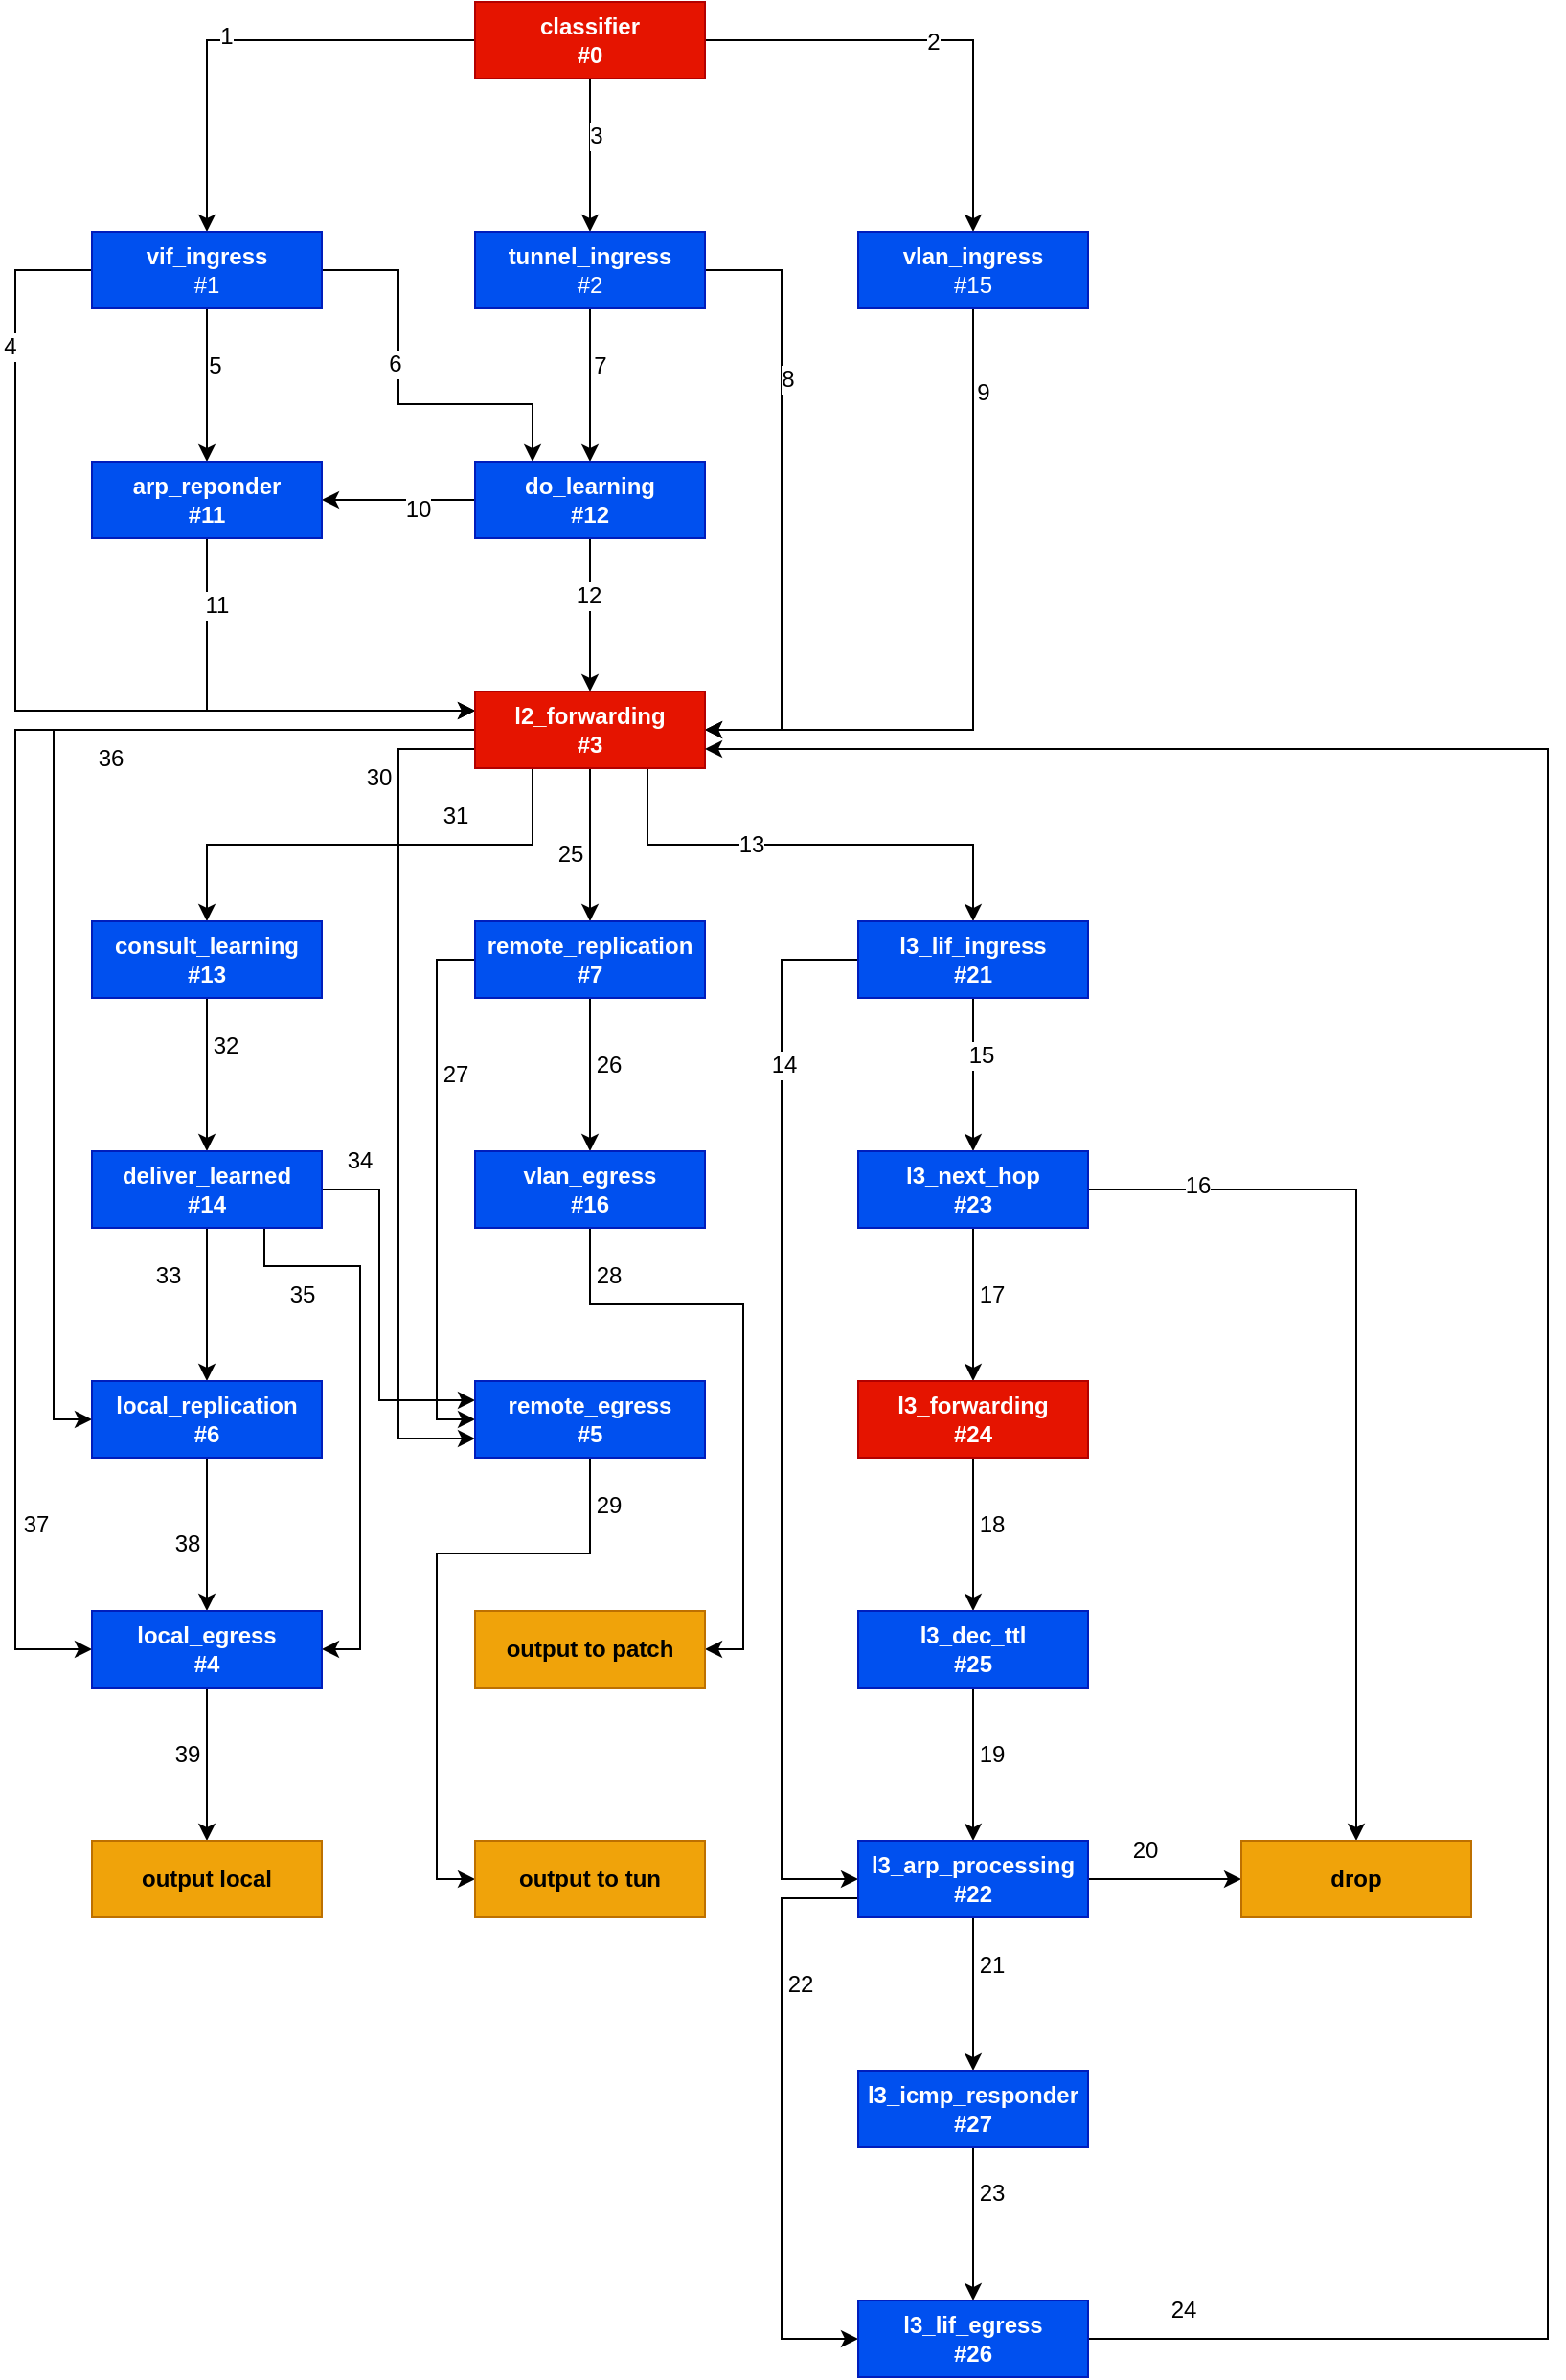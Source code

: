 <mxfile version="15.7.4" type="github">
  <diagram id="Ek5cl0H8uM_TNycQwnGm" name="Page-1">
    <mxGraphModel dx="2249" dy="706" grid="1" gridSize="10" guides="1" tooltips="1" connect="1" arrows="1" fold="1" page="1" pageScale="1" pageWidth="827" pageHeight="1169" math="0" shadow="0">
      <root>
        <mxCell id="0" />
        <mxCell id="1" parent="0" />
        <mxCell id="DLg2FtgOmZU_2NfKqEg3-8" style="edgeStyle=orthogonalEdgeStyle;rounded=0;orthogonalLoop=1;jettySize=auto;html=1;exitX=1;exitY=0.5;exitDx=0;exitDy=0;entryX=0.5;entryY=0;entryDx=0;entryDy=0;fontSize=12;strokeWidth=1;" parent="1" source="DLg2FtgOmZU_2NfKqEg3-1" target="DLg2FtgOmZU_2NfKqEg3-4" edge="1">
          <mxGeometry relative="1" as="geometry" />
        </mxCell>
        <mxCell id="DLg2FtgOmZU_2NfKqEg3-18" value="2" style="edgeLabel;html=1;align=center;verticalAlign=middle;resizable=0;points=[];fontSize=12;" parent="DLg2FtgOmZU_2NfKqEg3-8" vertex="1" connectable="0">
          <mxGeometry x="-0.013" y="-1" relative="1" as="geometry">
            <mxPoint as="offset" />
          </mxGeometry>
        </mxCell>
        <mxCell id="DLg2FtgOmZU_2NfKqEg3-9" style="edgeStyle=orthogonalEdgeStyle;rounded=0;orthogonalLoop=1;jettySize=auto;html=1;exitX=0.5;exitY=1;exitDx=0;exitDy=0;entryX=0.5;entryY=0;entryDx=0;entryDy=0;fontSize=12;strokeWidth=1;" parent="1" source="DLg2FtgOmZU_2NfKqEg3-1" target="DLg2FtgOmZU_2NfKqEg3-3" edge="1">
          <mxGeometry relative="1" as="geometry" />
        </mxCell>
        <mxCell id="DLg2FtgOmZU_2NfKqEg3-19" value="3" style="edgeLabel;html=1;align=center;verticalAlign=middle;resizable=0;points=[];fontSize=12;" parent="DLg2FtgOmZU_2NfKqEg3-9" vertex="1" connectable="0">
          <mxGeometry x="-0.25" y="3" relative="1" as="geometry">
            <mxPoint as="offset" />
          </mxGeometry>
        </mxCell>
        <mxCell id="DLg2FtgOmZU_2NfKqEg3-10" style="edgeStyle=orthogonalEdgeStyle;rounded=0;orthogonalLoop=1;jettySize=auto;html=1;exitX=0;exitY=0.5;exitDx=0;exitDy=0;entryX=0.5;entryY=0;entryDx=0;entryDy=0;fontSize=12;strokeWidth=1;" parent="1" source="DLg2FtgOmZU_2NfKqEg3-1" target="DLg2FtgOmZU_2NfKqEg3-2" edge="1">
          <mxGeometry relative="1" as="geometry" />
        </mxCell>
        <mxCell id="DLg2FtgOmZU_2NfKqEg3-17" value="1" style="edgeLabel;html=1;align=center;verticalAlign=middle;resizable=0;points=[];fontSize=12;" parent="DLg2FtgOmZU_2NfKqEg3-10" vertex="1" connectable="0">
          <mxGeometry x="0.087" y="-2" relative="1" as="geometry">
            <mxPoint as="offset" />
          </mxGeometry>
        </mxCell>
        <mxCell id="DLg2FtgOmZU_2NfKqEg3-1" value="&lt;font style=&quot;font-size: 12px&quot;&gt;&lt;b&gt;classifier&lt;br&gt;#0&lt;/b&gt;&lt;/font&gt;" style="rounded=0;whiteSpace=wrap;html=1;fillColor=#e51400;fontColor=#ffffff;strokeColor=#B20000;" parent="1" vertex="1">
          <mxGeometry x="40" y="40" width="120" height="40" as="geometry" />
        </mxCell>
        <mxCell id="DLg2FtgOmZU_2NfKqEg3-13" style="edgeStyle=orthogonalEdgeStyle;rounded=0;orthogonalLoop=1;jettySize=auto;html=1;exitX=0.5;exitY=1;exitDx=0;exitDy=0;fontSize=12;strokeWidth=1;" parent="1" source="DLg2FtgOmZU_2NfKqEg3-2" target="DLg2FtgOmZU_2NfKqEg3-6" edge="1">
          <mxGeometry relative="1" as="geometry" />
        </mxCell>
        <mxCell id="DLg2FtgOmZU_2NfKqEg3-52" value="5" style="edgeLabel;html=1;align=center;verticalAlign=middle;resizable=0;points=[];fontSize=12;" parent="DLg2FtgOmZU_2NfKqEg3-13" vertex="1" connectable="0">
          <mxGeometry x="-0.25" y="4" relative="1" as="geometry">
            <mxPoint as="offset" />
          </mxGeometry>
        </mxCell>
        <mxCell id="DLg2FtgOmZU_2NfKqEg3-16" style="edgeStyle=orthogonalEdgeStyle;rounded=0;orthogonalLoop=1;jettySize=auto;html=1;exitX=0;exitY=0.5;exitDx=0;exitDy=0;entryX=0;entryY=0.25;entryDx=0;entryDy=0;fontSize=12;strokeWidth=1;" parent="1" source="DLg2FtgOmZU_2NfKqEg3-2" target="DLg2FtgOmZU_2NfKqEg3-7" edge="1">
          <mxGeometry relative="1" as="geometry">
            <Array as="points">
              <mxPoint x="-200" y="180" />
              <mxPoint x="-200" y="410" />
            </Array>
          </mxGeometry>
        </mxCell>
        <mxCell id="DLg2FtgOmZU_2NfKqEg3-50" value="4" style="edgeLabel;html=1;align=center;verticalAlign=middle;resizable=0;points=[];fontSize=12;" parent="DLg2FtgOmZU_2NfKqEg3-16" vertex="1" connectable="0">
          <mxGeometry x="-0.688" y="-3" relative="1" as="geometry">
            <mxPoint as="offset" />
          </mxGeometry>
        </mxCell>
        <mxCell id="DLg2FtgOmZU_2NfKqEg3-24" style="edgeStyle=orthogonalEdgeStyle;rounded=0;orthogonalLoop=1;jettySize=auto;html=1;exitX=1;exitY=0.5;exitDx=0;exitDy=0;entryX=0.25;entryY=0;entryDx=0;entryDy=0;fontSize=12;strokeWidth=1;" parent="1" source="DLg2FtgOmZU_2NfKqEg3-2" target="DLg2FtgOmZU_2NfKqEg3-5" edge="1">
          <mxGeometry relative="1" as="geometry">
            <Array as="points">
              <mxPoint y="180" />
              <mxPoint y="250" />
              <mxPoint x="70" y="250" />
            </Array>
          </mxGeometry>
        </mxCell>
        <mxCell id="DLg2FtgOmZU_2NfKqEg3-51" value="6" style="edgeLabel;html=1;align=center;verticalAlign=middle;resizable=0;points=[];fontSize=12;" parent="DLg2FtgOmZU_2NfKqEg3-24" vertex="1" connectable="0">
          <mxGeometry x="-0.152" y="-2" relative="1" as="geometry">
            <mxPoint as="offset" />
          </mxGeometry>
        </mxCell>
        <mxCell id="DLg2FtgOmZU_2NfKqEg3-2" value="&lt;b&gt;vif_ingress&lt;br&gt;&lt;/b&gt;#1" style="rounded=0;whiteSpace=wrap;html=1;fillColor=#0050ef;fontColor=#ffffff;strokeColor=#001DBC;" parent="1" vertex="1">
          <mxGeometry x="-160" y="160" width="120" height="40" as="geometry" />
        </mxCell>
        <mxCell id="DLg2FtgOmZU_2NfKqEg3-11" style="edgeStyle=orthogonalEdgeStyle;rounded=0;orthogonalLoop=1;jettySize=auto;html=1;exitX=0.5;exitY=1;exitDx=0;exitDy=0;fontSize=12;strokeWidth=1;" parent="1" source="DLg2FtgOmZU_2NfKqEg3-3" target="DLg2FtgOmZU_2NfKqEg3-5" edge="1">
          <mxGeometry relative="1" as="geometry" />
        </mxCell>
        <mxCell id="DLg2FtgOmZU_2NfKqEg3-53" value="7" style="edgeLabel;html=1;align=center;verticalAlign=middle;resizable=0;points=[];fontSize=12;" parent="DLg2FtgOmZU_2NfKqEg3-11" vertex="1" connectable="0">
          <mxGeometry x="-0.25" y="5" relative="1" as="geometry">
            <mxPoint as="offset" />
          </mxGeometry>
        </mxCell>
        <mxCell id="DLg2FtgOmZU_2NfKqEg3-12" style="edgeStyle=orthogonalEdgeStyle;rounded=0;orthogonalLoop=1;jettySize=auto;html=1;exitX=1;exitY=0.5;exitDx=0;exitDy=0;entryX=1;entryY=0.5;entryDx=0;entryDy=0;fontSize=12;strokeWidth=1;" parent="1" source="DLg2FtgOmZU_2NfKqEg3-3" target="DLg2FtgOmZU_2NfKqEg3-7" edge="1">
          <mxGeometry relative="1" as="geometry">
            <Array as="points">
              <mxPoint x="200" y="180" />
              <mxPoint x="200" y="420" />
            </Array>
          </mxGeometry>
        </mxCell>
        <mxCell id="DLg2FtgOmZU_2NfKqEg3-54" value="8" style="edgeLabel;html=1;align=center;verticalAlign=middle;resizable=0;points=[];fontSize=12;" parent="DLg2FtgOmZU_2NfKqEg3-12" vertex="1" connectable="0">
          <mxGeometry x="-0.394" y="3" relative="1" as="geometry">
            <mxPoint as="offset" />
          </mxGeometry>
        </mxCell>
        <mxCell id="DLg2FtgOmZU_2NfKqEg3-3" value="&lt;b&gt;tunnel_ingress&lt;br&gt;&lt;/b&gt;#2" style="rounded=0;whiteSpace=wrap;html=1;fillColor=#0050ef;fontColor=#ffffff;strokeColor=#001DBC;" parent="1" vertex="1">
          <mxGeometry x="40" y="160" width="120" height="40" as="geometry" />
        </mxCell>
        <mxCell id="DLg2FtgOmZU_2NfKqEg3-21" style="edgeStyle=orthogonalEdgeStyle;rounded=0;orthogonalLoop=1;jettySize=auto;html=1;exitX=0.5;exitY=1;exitDx=0;exitDy=0;entryX=1;entryY=0.5;entryDx=0;entryDy=0;fontSize=12;strokeWidth=1;" parent="1" source="DLg2FtgOmZU_2NfKqEg3-4" target="DLg2FtgOmZU_2NfKqEg3-7" edge="1">
          <mxGeometry relative="1" as="geometry" />
        </mxCell>
        <mxCell id="DLg2FtgOmZU_2NfKqEg3-55" value="9" style="edgeLabel;html=1;align=center;verticalAlign=middle;resizable=0;points=[];fontSize=12;" parent="DLg2FtgOmZU_2NfKqEg3-21" vertex="1" connectable="0">
          <mxGeometry x="-0.756" y="5" relative="1" as="geometry">
            <mxPoint as="offset" />
          </mxGeometry>
        </mxCell>
        <mxCell id="DLg2FtgOmZU_2NfKqEg3-4" value="&lt;b&gt;vlan_ingress&lt;br&gt;&lt;/b&gt;#15" style="rounded=0;whiteSpace=wrap;html=1;fillColor=#0050ef;fontColor=#ffffff;strokeColor=#001DBC;" parent="1" vertex="1">
          <mxGeometry x="240" y="160" width="120" height="40" as="geometry" />
        </mxCell>
        <mxCell id="DLg2FtgOmZU_2NfKqEg3-22" style="edgeStyle=orthogonalEdgeStyle;rounded=0;orthogonalLoop=1;jettySize=auto;html=1;exitX=0.5;exitY=1;exitDx=0;exitDy=0;fontSize=12;strokeWidth=1;" parent="1" source="DLg2FtgOmZU_2NfKqEg3-5" target="DLg2FtgOmZU_2NfKqEg3-7" edge="1">
          <mxGeometry relative="1" as="geometry" />
        </mxCell>
        <mxCell id="DLg2FtgOmZU_2NfKqEg3-58" value="12" style="edgeLabel;html=1;align=center;verticalAlign=middle;resizable=0;points=[];fontSize=12;" parent="DLg2FtgOmZU_2NfKqEg3-22" vertex="1" connectable="0">
          <mxGeometry x="-0.25" y="-1" relative="1" as="geometry">
            <mxPoint as="offset" />
          </mxGeometry>
        </mxCell>
        <mxCell id="DLg2FtgOmZU_2NfKqEg3-25" style="edgeStyle=orthogonalEdgeStyle;rounded=0;orthogonalLoop=1;jettySize=auto;html=1;exitX=0;exitY=0.5;exitDx=0;exitDy=0;entryX=1;entryY=0.5;entryDx=0;entryDy=0;fontSize=12;strokeWidth=1;" parent="1" source="DLg2FtgOmZU_2NfKqEg3-5" target="DLg2FtgOmZU_2NfKqEg3-6" edge="1">
          <mxGeometry relative="1" as="geometry" />
        </mxCell>
        <mxCell id="DLg2FtgOmZU_2NfKqEg3-56" value="10" style="edgeLabel;html=1;align=center;verticalAlign=middle;resizable=0;points=[];fontSize=12;" parent="DLg2FtgOmZU_2NfKqEg3-25" vertex="1" connectable="0">
          <mxGeometry x="-0.25" y="5" relative="1" as="geometry">
            <mxPoint as="offset" />
          </mxGeometry>
        </mxCell>
        <mxCell id="DLg2FtgOmZU_2NfKqEg3-5" value="&lt;b&gt;do_learning&lt;br&gt;#12&lt;br&gt;&lt;/b&gt;" style="rounded=0;whiteSpace=wrap;html=1;fillColor=#0050ef;fontColor=#ffffff;strokeColor=#001DBC;" parent="1" vertex="1">
          <mxGeometry x="40" y="280" width="120" height="40" as="geometry" />
        </mxCell>
        <mxCell id="DLg2FtgOmZU_2NfKqEg3-23" style="edgeStyle=orthogonalEdgeStyle;rounded=0;orthogonalLoop=1;jettySize=auto;html=1;exitX=0.5;exitY=1;exitDx=0;exitDy=0;entryX=0;entryY=0.25;entryDx=0;entryDy=0;fontSize=12;strokeWidth=1;" parent="1" source="DLg2FtgOmZU_2NfKqEg3-6" target="DLg2FtgOmZU_2NfKqEg3-7" edge="1">
          <mxGeometry relative="1" as="geometry" />
        </mxCell>
        <mxCell id="DLg2FtgOmZU_2NfKqEg3-57" value="11" style="edgeLabel;html=1;align=center;verticalAlign=middle;resizable=0;points=[];fontSize=12;" parent="DLg2FtgOmZU_2NfKqEg3-23" vertex="1" connectable="0">
          <mxGeometry x="-0.7" y="5" relative="1" as="geometry">
            <mxPoint as="offset" />
          </mxGeometry>
        </mxCell>
        <mxCell id="DLg2FtgOmZU_2NfKqEg3-6" value="&lt;b&gt;arp_reponder&lt;br&gt;#11&lt;br&gt;&lt;/b&gt;" style="rounded=0;whiteSpace=wrap;html=1;fillColor=#0050ef;fontColor=#ffffff;strokeColor=#001DBC;" parent="1" vertex="1">
          <mxGeometry x="-160" y="280" width="120" height="40" as="geometry" />
        </mxCell>
        <mxCell id="DLg2FtgOmZU_2NfKqEg3-32" style="edgeStyle=orthogonalEdgeStyle;rounded=0;orthogonalLoop=1;jettySize=auto;html=1;exitX=0.75;exitY=1;exitDx=0;exitDy=0;entryX=0.5;entryY=0;entryDx=0;entryDy=0;fontSize=12;strokeWidth=1;" parent="1" source="DLg2FtgOmZU_2NfKqEg3-7" target="DLg2FtgOmZU_2NfKqEg3-26" edge="1">
          <mxGeometry relative="1" as="geometry" />
        </mxCell>
        <mxCell id="DLg2FtgOmZU_2NfKqEg3-59" value="13" style="edgeLabel;html=1;align=center;verticalAlign=middle;resizable=0;points=[];fontSize=12;" parent="DLg2FtgOmZU_2NfKqEg3-32" vertex="1" connectable="0">
          <mxGeometry x="-0.25" relative="1" as="geometry">
            <mxPoint as="offset" />
          </mxGeometry>
        </mxCell>
        <mxCell id="DLg2FtgOmZU_2NfKqEg3-84" style="edgeStyle=orthogonalEdgeStyle;rounded=0;orthogonalLoop=1;jettySize=auto;html=1;exitX=0.5;exitY=1;exitDx=0;exitDy=0;entryX=0.5;entryY=0;entryDx=0;entryDy=0;fontSize=12;strokeWidth=1;" parent="1" source="DLg2FtgOmZU_2NfKqEg3-7" target="DLg2FtgOmZU_2NfKqEg3-74" edge="1">
          <mxGeometry relative="1" as="geometry" />
        </mxCell>
        <mxCell id="DLg2FtgOmZU_2NfKqEg3-92" style="edgeStyle=orthogonalEdgeStyle;rounded=0;orthogonalLoop=1;jettySize=auto;html=1;exitX=0;exitY=0.75;exitDx=0;exitDy=0;entryX=0;entryY=0.75;entryDx=0;entryDy=0;fontSize=12;strokeWidth=1;" parent="1" source="DLg2FtgOmZU_2NfKqEg3-7" target="DLg2FtgOmZU_2NfKqEg3-81" edge="1">
          <mxGeometry relative="1" as="geometry">
            <Array as="points">
              <mxPoint y="430" />
              <mxPoint y="790" />
            </Array>
          </mxGeometry>
        </mxCell>
        <mxCell id="DLg2FtgOmZU_2NfKqEg3-93" style="edgeStyle=orthogonalEdgeStyle;rounded=0;orthogonalLoop=1;jettySize=auto;html=1;exitX=0.25;exitY=1;exitDx=0;exitDy=0;entryX=0.5;entryY=0;entryDx=0;entryDy=0;fontSize=12;strokeWidth=1;" parent="1" source="DLg2FtgOmZU_2NfKqEg3-7" target="DLg2FtgOmZU_2NfKqEg3-75" edge="1">
          <mxGeometry relative="1" as="geometry" />
        </mxCell>
        <mxCell id="DLg2FtgOmZU_2NfKqEg3-109" style="edgeStyle=orthogonalEdgeStyle;rounded=0;orthogonalLoop=1;jettySize=auto;html=1;exitX=0;exitY=0.5;exitDx=0;exitDy=0;entryX=0;entryY=0.5;entryDx=0;entryDy=0;fontSize=12;strokeWidth=1;" parent="1" source="DLg2FtgOmZU_2NfKqEg3-7" target="DLg2FtgOmZU_2NfKqEg3-79" edge="1">
          <mxGeometry relative="1" as="geometry" />
        </mxCell>
        <mxCell id="DLg2FtgOmZU_2NfKqEg3-113" style="edgeStyle=orthogonalEdgeStyle;rounded=0;orthogonalLoop=1;jettySize=auto;html=1;exitX=0;exitY=0.5;exitDx=0;exitDy=0;entryX=0;entryY=0.5;entryDx=0;entryDy=0;fontSize=12;strokeWidth=1;" parent="1" source="DLg2FtgOmZU_2NfKqEg3-7" target="DLg2FtgOmZU_2NfKqEg3-80" edge="1">
          <mxGeometry relative="1" as="geometry">
            <Array as="points">
              <mxPoint x="-200" y="420" />
              <mxPoint x="-200" y="900" />
            </Array>
          </mxGeometry>
        </mxCell>
        <mxCell id="DLg2FtgOmZU_2NfKqEg3-7" value="&lt;b&gt;l2_forwarding&lt;br&gt;#3&lt;br&gt;&lt;/b&gt;" style="rounded=0;whiteSpace=wrap;html=1;fillColor=#e51400;fontColor=#ffffff;strokeColor=#B20000;" parent="1" vertex="1">
          <mxGeometry x="40" y="400" width="120" height="40" as="geometry" />
        </mxCell>
        <mxCell id="DLg2FtgOmZU_2NfKqEg3-34" style="edgeStyle=orthogonalEdgeStyle;rounded=0;orthogonalLoop=1;jettySize=auto;html=1;exitX=0.5;exitY=1;exitDx=0;exitDy=0;fontSize=12;strokeWidth=1;" parent="1" source="DLg2FtgOmZU_2NfKqEg3-26" target="DLg2FtgOmZU_2NfKqEg3-27" edge="1">
          <mxGeometry relative="1" as="geometry" />
        </mxCell>
        <mxCell id="DLg2FtgOmZU_2NfKqEg3-62" value="15" style="edgeLabel;html=1;align=center;verticalAlign=middle;resizable=0;points=[];fontSize=12;" parent="DLg2FtgOmZU_2NfKqEg3-34" vertex="1" connectable="0">
          <mxGeometry x="-0.25" y="4" relative="1" as="geometry">
            <mxPoint as="offset" />
          </mxGeometry>
        </mxCell>
        <mxCell id="DLg2FtgOmZU_2NfKqEg3-45" style="edgeStyle=orthogonalEdgeStyle;rounded=0;orthogonalLoop=1;jettySize=auto;html=1;exitX=0;exitY=0.5;exitDx=0;exitDy=0;entryX=0;entryY=0.5;entryDx=0;entryDy=0;fontSize=12;strokeWidth=1;" parent="1" source="DLg2FtgOmZU_2NfKqEg3-26" target="DLg2FtgOmZU_2NfKqEg3-30" edge="1">
          <mxGeometry relative="1" as="geometry">
            <Array as="points">
              <mxPoint x="200" y="540" />
              <mxPoint x="200" y="1020" />
            </Array>
          </mxGeometry>
        </mxCell>
        <mxCell id="DLg2FtgOmZU_2NfKqEg3-60" value="14" style="edgeLabel;html=1;align=center;verticalAlign=middle;resizable=0;points=[];fontSize=12;" parent="DLg2FtgOmZU_2NfKqEg3-45" vertex="1" connectable="0">
          <mxGeometry x="-0.661" y="1" relative="1" as="geometry">
            <mxPoint as="offset" />
          </mxGeometry>
        </mxCell>
        <mxCell id="DLg2FtgOmZU_2NfKqEg3-26" value="&lt;b&gt;l3_lif_ingress&lt;br&gt;#21&lt;br&gt;&lt;/b&gt;" style="rounded=0;whiteSpace=wrap;html=1;fillColor=#0050ef;fontColor=#ffffff;strokeColor=#001DBC;" parent="1" vertex="1">
          <mxGeometry x="240" y="520" width="120" height="40" as="geometry" />
        </mxCell>
        <mxCell id="DLg2FtgOmZU_2NfKqEg3-47" style="edgeStyle=orthogonalEdgeStyle;rounded=0;orthogonalLoop=1;jettySize=auto;html=1;exitX=1;exitY=0.5;exitDx=0;exitDy=0;fontSize=12;strokeWidth=1;" parent="1" source="DLg2FtgOmZU_2NfKqEg3-27" target="DLg2FtgOmZU_2NfKqEg3-46" edge="1">
          <mxGeometry relative="1" as="geometry" />
        </mxCell>
        <mxCell id="DLg2FtgOmZU_2NfKqEg3-61" value="16" style="edgeLabel;html=1;align=center;verticalAlign=middle;resizable=0;points=[];fontSize=12;" parent="DLg2FtgOmZU_2NfKqEg3-47" vertex="1" connectable="0">
          <mxGeometry x="-0.762" y="2" relative="1" as="geometry">
            <mxPoint as="offset" />
          </mxGeometry>
        </mxCell>
        <mxCell id="DLg2FtgOmZU_2NfKqEg3-65" style="edgeStyle=orthogonalEdgeStyle;rounded=0;orthogonalLoop=1;jettySize=auto;html=1;exitX=0.5;exitY=1;exitDx=0;exitDy=0;fontSize=12;strokeWidth=1;" parent="1" source="DLg2FtgOmZU_2NfKqEg3-27" target="DLg2FtgOmZU_2NfKqEg3-28" edge="1">
          <mxGeometry relative="1" as="geometry" />
        </mxCell>
        <mxCell id="DLg2FtgOmZU_2NfKqEg3-27" value="&lt;b&gt;l3_next_hop&lt;br&gt;#23&lt;br&gt;&lt;/b&gt;" style="rounded=0;whiteSpace=wrap;html=1;fillColor=#0050ef;fontColor=#ffffff;strokeColor=#001DBC;" parent="1" vertex="1">
          <mxGeometry x="240" y="640" width="120" height="40" as="geometry" />
        </mxCell>
        <mxCell id="DLg2FtgOmZU_2NfKqEg3-36" style="edgeStyle=orthogonalEdgeStyle;rounded=0;orthogonalLoop=1;jettySize=auto;html=1;exitX=0.5;exitY=1;exitDx=0;exitDy=0;fontSize=12;strokeWidth=1;" parent="1" source="DLg2FtgOmZU_2NfKqEg3-28" target="DLg2FtgOmZU_2NfKqEg3-29" edge="1">
          <mxGeometry relative="1" as="geometry" />
        </mxCell>
        <mxCell id="DLg2FtgOmZU_2NfKqEg3-28" value="&lt;b&gt;l3_forwarding&lt;br&gt;#24&lt;br&gt;&lt;/b&gt;" style="rounded=0;whiteSpace=wrap;html=1;fillColor=#e51400;fontColor=#ffffff;strokeColor=#B20000;" parent="1" vertex="1">
          <mxGeometry x="240" y="760" width="120" height="40" as="geometry" />
        </mxCell>
        <mxCell id="DLg2FtgOmZU_2NfKqEg3-37" style="edgeStyle=orthogonalEdgeStyle;rounded=0;orthogonalLoop=1;jettySize=auto;html=1;exitX=0.5;exitY=1;exitDx=0;exitDy=0;fontSize=12;strokeWidth=1;" parent="1" source="DLg2FtgOmZU_2NfKqEg3-29" target="DLg2FtgOmZU_2NfKqEg3-30" edge="1">
          <mxGeometry relative="1" as="geometry" />
        </mxCell>
        <mxCell id="DLg2FtgOmZU_2NfKqEg3-29" value="&lt;b&gt;l3_dec_ttl&lt;br&gt;#25&lt;br&gt;&lt;/b&gt;" style="rounded=0;whiteSpace=wrap;html=1;fillColor=#0050ef;fontColor=#ffffff;strokeColor=#001DBC;" parent="1" vertex="1">
          <mxGeometry x="240" y="880" width="120" height="40" as="geometry" />
        </mxCell>
        <mxCell id="DLg2FtgOmZU_2NfKqEg3-38" style="edgeStyle=orthogonalEdgeStyle;rounded=0;orthogonalLoop=1;jettySize=auto;html=1;exitX=0.5;exitY=1;exitDx=0;exitDy=0;entryX=0.5;entryY=0;entryDx=0;entryDy=0;fontSize=12;strokeWidth=1;" parent="1" source="DLg2FtgOmZU_2NfKqEg3-30" target="DLg2FtgOmZU_2NfKqEg3-31" edge="1">
          <mxGeometry relative="1" as="geometry" />
        </mxCell>
        <mxCell id="DLg2FtgOmZU_2NfKqEg3-43" style="edgeStyle=orthogonalEdgeStyle;rounded=0;orthogonalLoop=1;jettySize=auto;html=1;exitX=0;exitY=0.75;exitDx=0;exitDy=0;entryX=0;entryY=0.5;entryDx=0;entryDy=0;fontSize=12;strokeWidth=1;" parent="1" source="DLg2FtgOmZU_2NfKqEg3-30" target="DLg2FtgOmZU_2NfKqEg3-40" edge="1">
          <mxGeometry relative="1" as="geometry">
            <Array as="points">
              <mxPoint x="200" y="1030" />
              <mxPoint x="200" y="1260" />
            </Array>
          </mxGeometry>
        </mxCell>
        <mxCell id="DLg2FtgOmZU_2NfKqEg3-48" style="edgeStyle=orthogonalEdgeStyle;rounded=0;orthogonalLoop=1;jettySize=auto;html=1;exitX=1;exitY=0.5;exitDx=0;exitDy=0;fontSize=12;strokeWidth=1;" parent="1" source="DLg2FtgOmZU_2NfKqEg3-30" target="DLg2FtgOmZU_2NfKqEg3-46" edge="1">
          <mxGeometry relative="1" as="geometry" />
        </mxCell>
        <mxCell id="DLg2FtgOmZU_2NfKqEg3-30" value="&lt;b&gt;l3_arp_processing&lt;br&gt;#22&lt;br&gt;&lt;/b&gt;" style="rounded=0;whiteSpace=wrap;html=1;fillColor=#0050ef;fontColor=#ffffff;strokeColor=#001DBC;" parent="1" vertex="1">
          <mxGeometry x="240" y="1000" width="120" height="40" as="geometry" />
        </mxCell>
        <mxCell id="DLg2FtgOmZU_2NfKqEg3-41" style="edgeStyle=orthogonalEdgeStyle;rounded=0;orthogonalLoop=1;jettySize=auto;html=1;exitX=0.5;exitY=1;exitDx=0;exitDy=0;fontSize=12;strokeWidth=1;" parent="1" source="DLg2FtgOmZU_2NfKqEg3-31" target="DLg2FtgOmZU_2NfKqEg3-40" edge="1">
          <mxGeometry relative="1" as="geometry" />
        </mxCell>
        <mxCell id="DLg2FtgOmZU_2NfKqEg3-31" value="&lt;b&gt;l3_icmp_responder&lt;br&gt;#27&lt;br&gt;&lt;/b&gt;" style="rounded=0;whiteSpace=wrap;html=1;fillColor=#0050ef;fontColor=#ffffff;strokeColor=#001DBC;" parent="1" vertex="1">
          <mxGeometry x="240" y="1120" width="120" height="40" as="geometry" />
        </mxCell>
        <mxCell id="DLg2FtgOmZU_2NfKqEg3-49" style="edgeStyle=orthogonalEdgeStyle;rounded=0;orthogonalLoop=1;jettySize=auto;html=1;exitX=1;exitY=0.5;exitDx=0;exitDy=0;entryX=1;entryY=0.75;entryDx=0;entryDy=0;fontSize=12;strokeWidth=1;" parent="1" source="DLg2FtgOmZU_2NfKqEg3-40" target="DLg2FtgOmZU_2NfKqEg3-7" edge="1">
          <mxGeometry relative="1" as="geometry">
            <Array as="points">
              <mxPoint x="600" y="1260" />
              <mxPoint x="600" y="430" />
            </Array>
          </mxGeometry>
        </mxCell>
        <mxCell id="DLg2FtgOmZU_2NfKqEg3-40" value="&lt;b&gt;l3_lif_egress&lt;br&gt;#26&lt;br&gt;&lt;/b&gt;" style="rounded=0;whiteSpace=wrap;html=1;fillColor=#0050ef;fontColor=#ffffff;strokeColor=#001DBC;" parent="1" vertex="1">
          <mxGeometry x="240" y="1240" width="120" height="40" as="geometry" />
        </mxCell>
        <mxCell id="DLg2FtgOmZU_2NfKqEg3-46" value="&lt;b&gt;drop&lt;br&gt;&lt;/b&gt;" style="rounded=0;whiteSpace=wrap;html=1;fillColor=#f0a30a;fontColor=#000000;strokeColor=#BD7000;" parent="1" vertex="1">
          <mxGeometry x="440" y="1000" width="120" height="40" as="geometry" />
        </mxCell>
        <mxCell id="DLg2FtgOmZU_2NfKqEg3-66" value="17" style="text;html=1;strokeColor=none;fillColor=none;align=center;verticalAlign=middle;whiteSpace=wrap;rounded=0;fontSize=12;" parent="1" vertex="1">
          <mxGeometry x="300" y="700" width="20" height="30" as="geometry" />
        </mxCell>
        <mxCell id="DLg2FtgOmZU_2NfKqEg3-67" value="18" style="text;html=1;strokeColor=none;fillColor=none;align=center;verticalAlign=middle;whiteSpace=wrap;rounded=0;fontSize=12;" parent="1" vertex="1">
          <mxGeometry x="300" y="820" width="20" height="30" as="geometry" />
        </mxCell>
        <mxCell id="DLg2FtgOmZU_2NfKqEg3-68" value="19" style="text;html=1;strokeColor=none;fillColor=none;align=center;verticalAlign=middle;whiteSpace=wrap;rounded=0;fontSize=12;" parent="1" vertex="1">
          <mxGeometry x="300" y="940" width="20" height="30" as="geometry" />
        </mxCell>
        <mxCell id="DLg2FtgOmZU_2NfKqEg3-69" value="20" style="text;html=1;strokeColor=none;fillColor=none;align=center;verticalAlign=middle;whiteSpace=wrap;rounded=0;fontSize=12;" parent="1" vertex="1">
          <mxGeometry x="380" y="990" width="20" height="30" as="geometry" />
        </mxCell>
        <mxCell id="DLg2FtgOmZU_2NfKqEg3-70" value="21&lt;span style=&quot;color: rgba(0 , 0 , 0 , 0) ; font-family: monospace ; font-size: 0px&quot;&gt;%3CmxGraphModel%3E%3Croot%3E%3CmxCell%20id%3D%220%22%2F%3E%3CmxCell%20id%3D%221%22%20parent%3D%220%22%2F%3E%3CmxCell%20id%3D%222%22%20value%3D%2219%22%20style%3D%22text%3Bhtml%3D1%3BstrokeColor%3Dnone%3BfillColor%3Dnone%3Balign%3Dcenter%3BverticalAlign%3Dmiddle%3BwhiteSpace%3Dwrap%3Brounded%3D0%3BfontSize%3D12%3B%22%20vertex%3D%221%22%20parent%3D%221%22%3E%3CmxGeometry%20x%3D%22100%22%20y%3D%22940%22%20width%3D%2220%22%20height%3D%2230%22%20as%3D%22geometry%22%2F%3E%3C%2FmxCell%3E%3C%2Froot%3E%3C%2FmxGraphModel%3E&lt;/span&gt;" style="text;html=1;strokeColor=none;fillColor=none;align=center;verticalAlign=middle;whiteSpace=wrap;rounded=0;fontSize=12;" parent="1" vertex="1">
          <mxGeometry x="300" y="1050" width="20" height="30" as="geometry" />
        </mxCell>
        <mxCell id="DLg2FtgOmZU_2NfKqEg3-71" value="22" style="text;html=1;strokeColor=none;fillColor=none;align=center;verticalAlign=middle;whiteSpace=wrap;rounded=0;fontSize=12;" parent="1" vertex="1">
          <mxGeometry x="200" y="1060" width="20" height="30" as="geometry" />
        </mxCell>
        <mxCell id="DLg2FtgOmZU_2NfKqEg3-72" value="23" style="text;html=1;strokeColor=none;fillColor=none;align=center;verticalAlign=middle;whiteSpace=wrap;rounded=0;fontSize=12;" parent="1" vertex="1">
          <mxGeometry x="300" y="1169" width="20" height="30" as="geometry" />
        </mxCell>
        <mxCell id="DLg2FtgOmZU_2NfKqEg3-73" value="24" style="text;html=1;strokeColor=none;fillColor=none;align=center;verticalAlign=middle;whiteSpace=wrap;rounded=0;fontSize=12;" parent="1" vertex="1">
          <mxGeometry x="400" y="1230" width="20" height="30" as="geometry" />
        </mxCell>
        <mxCell id="DLg2FtgOmZU_2NfKqEg3-86" style="edgeStyle=orthogonalEdgeStyle;rounded=0;orthogonalLoop=1;jettySize=auto;html=1;exitX=0.5;exitY=1;exitDx=0;exitDy=0;entryX=0.5;entryY=0;entryDx=0;entryDy=0;fontSize=12;strokeWidth=1;" parent="1" source="DLg2FtgOmZU_2NfKqEg3-74" target="DLg2FtgOmZU_2NfKqEg3-76" edge="1">
          <mxGeometry relative="1" as="geometry" />
        </mxCell>
        <mxCell id="DLg2FtgOmZU_2NfKqEg3-88" style="edgeStyle=orthogonalEdgeStyle;rounded=0;orthogonalLoop=1;jettySize=auto;html=1;exitX=0;exitY=0.5;exitDx=0;exitDy=0;entryX=0;entryY=0.5;entryDx=0;entryDy=0;fontSize=12;strokeWidth=1;" parent="1" source="DLg2FtgOmZU_2NfKqEg3-74" target="DLg2FtgOmZU_2NfKqEg3-81" edge="1">
          <mxGeometry relative="1" as="geometry" />
        </mxCell>
        <mxCell id="DLg2FtgOmZU_2NfKqEg3-74" value="&lt;b&gt;remote_replication&lt;br&gt;#7&lt;br&gt;&lt;/b&gt;" style="rounded=0;whiteSpace=wrap;html=1;fillColor=#0050ef;fontColor=#ffffff;strokeColor=#001DBC;" parent="1" vertex="1">
          <mxGeometry x="40" y="520" width="120" height="40" as="geometry" />
        </mxCell>
        <mxCell id="DLg2FtgOmZU_2NfKqEg3-94" style="edgeStyle=orthogonalEdgeStyle;rounded=0;orthogonalLoop=1;jettySize=auto;html=1;exitX=0.5;exitY=1;exitDx=0;exitDy=0;entryX=0.5;entryY=0;entryDx=0;entryDy=0;fontSize=12;strokeWidth=1;" parent="1" source="DLg2FtgOmZU_2NfKqEg3-75" target="DLg2FtgOmZU_2NfKqEg3-78" edge="1">
          <mxGeometry relative="1" as="geometry" />
        </mxCell>
        <mxCell id="DLg2FtgOmZU_2NfKqEg3-75" value="&lt;b&gt;consult_learning&lt;br&gt;#13&lt;br&gt;&lt;/b&gt;" style="rounded=0;whiteSpace=wrap;html=1;fillColor=#0050ef;fontColor=#ffffff;strokeColor=#001DBC;" parent="1" vertex="1">
          <mxGeometry x="-160" y="520" width="120" height="40" as="geometry" />
        </mxCell>
        <mxCell id="DLg2FtgOmZU_2NfKqEg3-87" style="edgeStyle=orthogonalEdgeStyle;rounded=0;orthogonalLoop=1;jettySize=auto;html=1;exitX=0.5;exitY=1;exitDx=0;exitDy=0;entryX=1;entryY=0.5;entryDx=0;entryDy=0;fontSize=12;strokeWidth=1;" parent="1" source="DLg2FtgOmZU_2NfKqEg3-76" target="DLg2FtgOmZU_2NfKqEg3-77" edge="1">
          <mxGeometry relative="1" as="geometry">
            <Array as="points">
              <mxPoint x="100" y="720" />
              <mxPoint x="180" y="720" />
              <mxPoint x="180" y="900" />
            </Array>
          </mxGeometry>
        </mxCell>
        <mxCell id="DLg2FtgOmZU_2NfKqEg3-76" value="&lt;b&gt;vlan_egress&lt;br&gt;#16&lt;br&gt;&lt;/b&gt;" style="rounded=0;whiteSpace=wrap;html=1;fillColor=#0050ef;fontColor=#ffffff;strokeColor=#001DBC;" parent="1" vertex="1">
          <mxGeometry x="40" y="640" width="120" height="40" as="geometry" />
        </mxCell>
        <mxCell id="DLg2FtgOmZU_2NfKqEg3-77" value="&lt;b&gt;output to patch&lt;br&gt;&lt;/b&gt;" style="rounded=0;whiteSpace=wrap;html=1;fillColor=#f0a30a;fontColor=#000000;strokeColor=#BD7000;" parent="1" vertex="1">
          <mxGeometry x="40" y="880" width="120" height="40" as="geometry" />
        </mxCell>
        <mxCell id="DLg2FtgOmZU_2NfKqEg3-95" style="edgeStyle=orthogonalEdgeStyle;rounded=0;orthogonalLoop=1;jettySize=auto;html=1;exitX=0.5;exitY=1;exitDx=0;exitDy=0;entryX=0.5;entryY=0;entryDx=0;entryDy=0;fontSize=12;strokeWidth=1;" parent="1" source="DLg2FtgOmZU_2NfKqEg3-78" target="DLg2FtgOmZU_2NfKqEg3-79" edge="1">
          <mxGeometry relative="1" as="geometry" />
        </mxCell>
        <mxCell id="DLg2FtgOmZU_2NfKqEg3-96" style="edgeStyle=orthogonalEdgeStyle;rounded=0;orthogonalLoop=1;jettySize=auto;html=1;exitX=1;exitY=0.5;exitDx=0;exitDy=0;entryX=0;entryY=0.25;entryDx=0;entryDy=0;fontSize=12;strokeWidth=1;" parent="1" source="DLg2FtgOmZU_2NfKqEg3-78" target="DLg2FtgOmZU_2NfKqEg3-81" edge="1">
          <mxGeometry relative="1" as="geometry">
            <Array as="points">
              <mxPoint x="-10" y="660" />
              <mxPoint x="-10" y="770" />
            </Array>
          </mxGeometry>
        </mxCell>
        <mxCell id="DLg2FtgOmZU_2NfKqEg3-97" style="edgeStyle=orthogonalEdgeStyle;rounded=0;orthogonalLoop=1;jettySize=auto;html=1;exitX=0.75;exitY=1;exitDx=0;exitDy=0;entryX=1;entryY=0.5;entryDx=0;entryDy=0;fontSize=12;strokeWidth=1;" parent="1" source="DLg2FtgOmZU_2NfKqEg3-78" target="DLg2FtgOmZU_2NfKqEg3-80" edge="1">
          <mxGeometry relative="1" as="geometry">
            <Array as="points">
              <mxPoint x="-70" y="700" />
              <mxPoint x="-20" y="700" />
              <mxPoint x="-20" y="900" />
            </Array>
          </mxGeometry>
        </mxCell>
        <mxCell id="DLg2FtgOmZU_2NfKqEg3-78" value="&lt;b&gt;deliver_learned&lt;br&gt;#14&lt;br&gt;&lt;/b&gt;" style="rounded=0;whiteSpace=wrap;html=1;fillColor=#0050ef;fontColor=#ffffff;strokeColor=#001DBC;" parent="1" vertex="1">
          <mxGeometry x="-160" y="640" width="120" height="40" as="geometry" />
        </mxCell>
        <mxCell id="DLg2FtgOmZU_2NfKqEg3-111" style="edgeStyle=orthogonalEdgeStyle;rounded=0;orthogonalLoop=1;jettySize=auto;html=1;exitX=0.5;exitY=1;exitDx=0;exitDy=0;entryX=0.5;entryY=0;entryDx=0;entryDy=0;fontSize=12;strokeWidth=1;" parent="1" source="DLg2FtgOmZU_2NfKqEg3-79" target="DLg2FtgOmZU_2NfKqEg3-80" edge="1">
          <mxGeometry relative="1" as="geometry" />
        </mxCell>
        <mxCell id="DLg2FtgOmZU_2NfKqEg3-79" value="&lt;b&gt;local_replication&lt;br&gt;#6&lt;br&gt;&lt;/b&gt;" style="rounded=0;whiteSpace=wrap;html=1;fillColor=#0050ef;fontColor=#ffffff;strokeColor=#001DBC;" parent="1" vertex="1">
          <mxGeometry x="-160" y="760" width="120" height="40" as="geometry" />
        </mxCell>
        <mxCell id="DLg2FtgOmZU_2NfKqEg3-112" style="edgeStyle=orthogonalEdgeStyle;rounded=0;orthogonalLoop=1;jettySize=auto;html=1;exitX=0.5;exitY=1;exitDx=0;exitDy=0;fontSize=12;strokeWidth=1;" parent="1" source="DLg2FtgOmZU_2NfKqEg3-80" target="DLg2FtgOmZU_2NfKqEg3-83" edge="1">
          <mxGeometry relative="1" as="geometry" />
        </mxCell>
        <mxCell id="DLg2FtgOmZU_2NfKqEg3-80" value="&lt;b&gt;local_egress&lt;br&gt;#4&lt;br&gt;&lt;/b&gt;" style="rounded=0;whiteSpace=wrap;html=1;fillColor=#0050ef;fontColor=#ffffff;strokeColor=#001DBC;" parent="1" vertex="1">
          <mxGeometry x="-160" y="880" width="120" height="40" as="geometry" />
        </mxCell>
        <mxCell id="DLg2FtgOmZU_2NfKqEg3-89" style="edgeStyle=orthogonalEdgeStyle;rounded=0;orthogonalLoop=1;jettySize=auto;html=1;exitX=0.5;exitY=1;exitDx=0;exitDy=0;entryX=0;entryY=0.5;entryDx=0;entryDy=0;fontSize=12;strokeWidth=1;" parent="1" source="DLg2FtgOmZU_2NfKqEg3-81" target="DLg2FtgOmZU_2NfKqEg3-82" edge="1">
          <mxGeometry relative="1" as="geometry">
            <Array as="points">
              <mxPoint x="100" y="850" />
              <mxPoint x="20" y="850" />
              <mxPoint x="20" y="1020" />
            </Array>
          </mxGeometry>
        </mxCell>
        <mxCell id="DLg2FtgOmZU_2NfKqEg3-81" value="&lt;b&gt;remote_egress&lt;br&gt;#5&lt;br&gt;&lt;/b&gt;" style="rounded=0;whiteSpace=wrap;html=1;fillColor=#0050ef;fontColor=#ffffff;strokeColor=#001DBC;" parent="1" vertex="1">
          <mxGeometry x="40" y="760" width="120" height="40" as="geometry" />
        </mxCell>
        <mxCell id="DLg2FtgOmZU_2NfKqEg3-82" value="&lt;b&gt;output to tun&lt;br&gt;&lt;/b&gt;" style="rounded=0;whiteSpace=wrap;html=1;fillColor=#f0a30a;fontColor=#000000;strokeColor=#BD7000;" parent="1" vertex="1">
          <mxGeometry x="40" y="1000" width="120" height="40" as="geometry" />
        </mxCell>
        <mxCell id="DLg2FtgOmZU_2NfKqEg3-83" value="&lt;b&gt;output local&lt;br&gt;&lt;/b&gt;" style="rounded=0;whiteSpace=wrap;html=1;fillColor=#f0a30a;fontColor=#000000;strokeColor=#BD7000;" parent="1" vertex="1">
          <mxGeometry x="-160" y="1000" width="120" height="40" as="geometry" />
        </mxCell>
        <mxCell id="DLg2FtgOmZU_2NfKqEg3-98" value="25" style="text;html=1;strokeColor=none;fillColor=none;align=center;verticalAlign=middle;whiteSpace=wrap;rounded=0;fontSize=12;" parent="1" vertex="1">
          <mxGeometry x="80" y="470" width="20" height="30" as="geometry" />
        </mxCell>
        <mxCell id="DLg2FtgOmZU_2NfKqEg3-99" value="26" style="text;html=1;strokeColor=none;fillColor=none;align=center;verticalAlign=middle;whiteSpace=wrap;rounded=0;fontSize=12;" parent="1" vertex="1">
          <mxGeometry x="100" y="580" width="20" height="30" as="geometry" />
        </mxCell>
        <mxCell id="DLg2FtgOmZU_2NfKqEg3-100" value="27" style="text;html=1;strokeColor=none;fillColor=none;align=center;verticalAlign=middle;whiteSpace=wrap;rounded=0;fontSize=12;" parent="1" vertex="1">
          <mxGeometry x="20" y="584.5" width="20" height="30" as="geometry" />
        </mxCell>
        <mxCell id="DLg2FtgOmZU_2NfKqEg3-101" value="28" style="text;html=1;strokeColor=none;fillColor=none;align=center;verticalAlign=middle;whiteSpace=wrap;rounded=0;fontSize=12;" parent="1" vertex="1">
          <mxGeometry x="100" y="690" width="20" height="30" as="geometry" />
        </mxCell>
        <mxCell id="DLg2FtgOmZU_2NfKqEg3-102" value="29" style="text;html=1;strokeColor=none;fillColor=none;align=center;verticalAlign=middle;whiteSpace=wrap;rounded=0;fontSize=12;" parent="1" vertex="1">
          <mxGeometry x="100" y="810" width="20" height="30" as="geometry" />
        </mxCell>
        <mxCell id="DLg2FtgOmZU_2NfKqEg3-103" value="30" style="text;html=1;strokeColor=none;fillColor=none;align=center;verticalAlign=middle;whiteSpace=wrap;rounded=0;fontSize=12;" parent="1" vertex="1">
          <mxGeometry x="-20" y="430" width="20" height="30" as="geometry" />
        </mxCell>
        <mxCell id="DLg2FtgOmZU_2NfKqEg3-104" value="31" style="text;html=1;strokeColor=none;fillColor=none;align=center;verticalAlign=middle;whiteSpace=wrap;rounded=0;fontSize=12;" parent="1" vertex="1">
          <mxGeometry x="20" y="450" width="20" height="30" as="geometry" />
        </mxCell>
        <mxCell id="DLg2FtgOmZU_2NfKqEg3-105" value="32" style="text;html=1;strokeColor=none;fillColor=none;align=center;verticalAlign=middle;whiteSpace=wrap;rounded=0;fontSize=12;" parent="1" vertex="1">
          <mxGeometry x="-100" y="570" width="20" height="30" as="geometry" />
        </mxCell>
        <mxCell id="DLg2FtgOmZU_2NfKqEg3-106" value="33" style="text;html=1;strokeColor=none;fillColor=none;align=center;verticalAlign=middle;whiteSpace=wrap;rounded=0;fontSize=12;" parent="1" vertex="1">
          <mxGeometry x="-130" y="690" width="20" height="30" as="geometry" />
        </mxCell>
        <mxCell id="DLg2FtgOmZU_2NfKqEg3-107" value="34" style="text;html=1;strokeColor=none;fillColor=none;align=center;verticalAlign=middle;whiteSpace=wrap;rounded=0;fontSize=12;" parent="1" vertex="1">
          <mxGeometry x="-30" y="630" width="20" height="30" as="geometry" />
        </mxCell>
        <mxCell id="DLg2FtgOmZU_2NfKqEg3-108" value="35" style="text;html=1;strokeColor=none;fillColor=none;align=center;verticalAlign=middle;whiteSpace=wrap;rounded=0;fontSize=12;" parent="1" vertex="1">
          <mxGeometry x="-60" y="700" width="20" height="30" as="geometry" />
        </mxCell>
        <mxCell id="DLg2FtgOmZU_2NfKqEg3-110" value="36" style="text;html=1;strokeColor=none;fillColor=none;align=center;verticalAlign=middle;whiteSpace=wrap;rounded=0;fontSize=12;" parent="1" vertex="1">
          <mxGeometry x="-160" y="420" width="20" height="30" as="geometry" />
        </mxCell>
        <mxCell id="DLg2FtgOmZU_2NfKqEg3-114" value="37" style="text;html=1;strokeColor=none;fillColor=none;align=center;verticalAlign=middle;whiteSpace=wrap;rounded=0;fontSize=12;" parent="1" vertex="1">
          <mxGeometry x="-199" y="820" width="20" height="30" as="geometry" />
        </mxCell>
        <mxCell id="DLg2FtgOmZU_2NfKqEg3-115" value="38" style="text;html=1;strokeColor=none;fillColor=none;align=center;verticalAlign=middle;whiteSpace=wrap;rounded=0;fontSize=12;" parent="1" vertex="1">
          <mxGeometry x="-120" y="830" width="20" height="30" as="geometry" />
        </mxCell>
        <mxCell id="DLg2FtgOmZU_2NfKqEg3-116" value="39" style="text;html=1;strokeColor=none;fillColor=none;align=center;verticalAlign=middle;whiteSpace=wrap;rounded=0;fontSize=12;" parent="1" vertex="1">
          <mxGeometry x="-120" y="940" width="20" height="30" as="geometry" />
        </mxCell>
      </root>
    </mxGraphModel>
  </diagram>
</mxfile>
